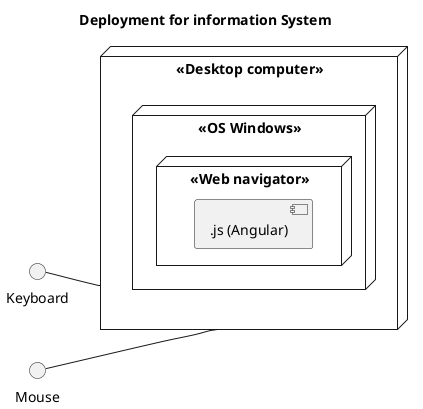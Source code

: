 @startuml
title Deployment for information System
left to right direction
node "<<Desktop computer>>" as dk {
  node "<<OS Windows>>" {
    node "<<Web navigator>>" {
      component [.js (Angular)]
    }
  }
}
interface Keyboard
interface Mouse
Keyboard -- dk
Mouse -- dk
@enduml
